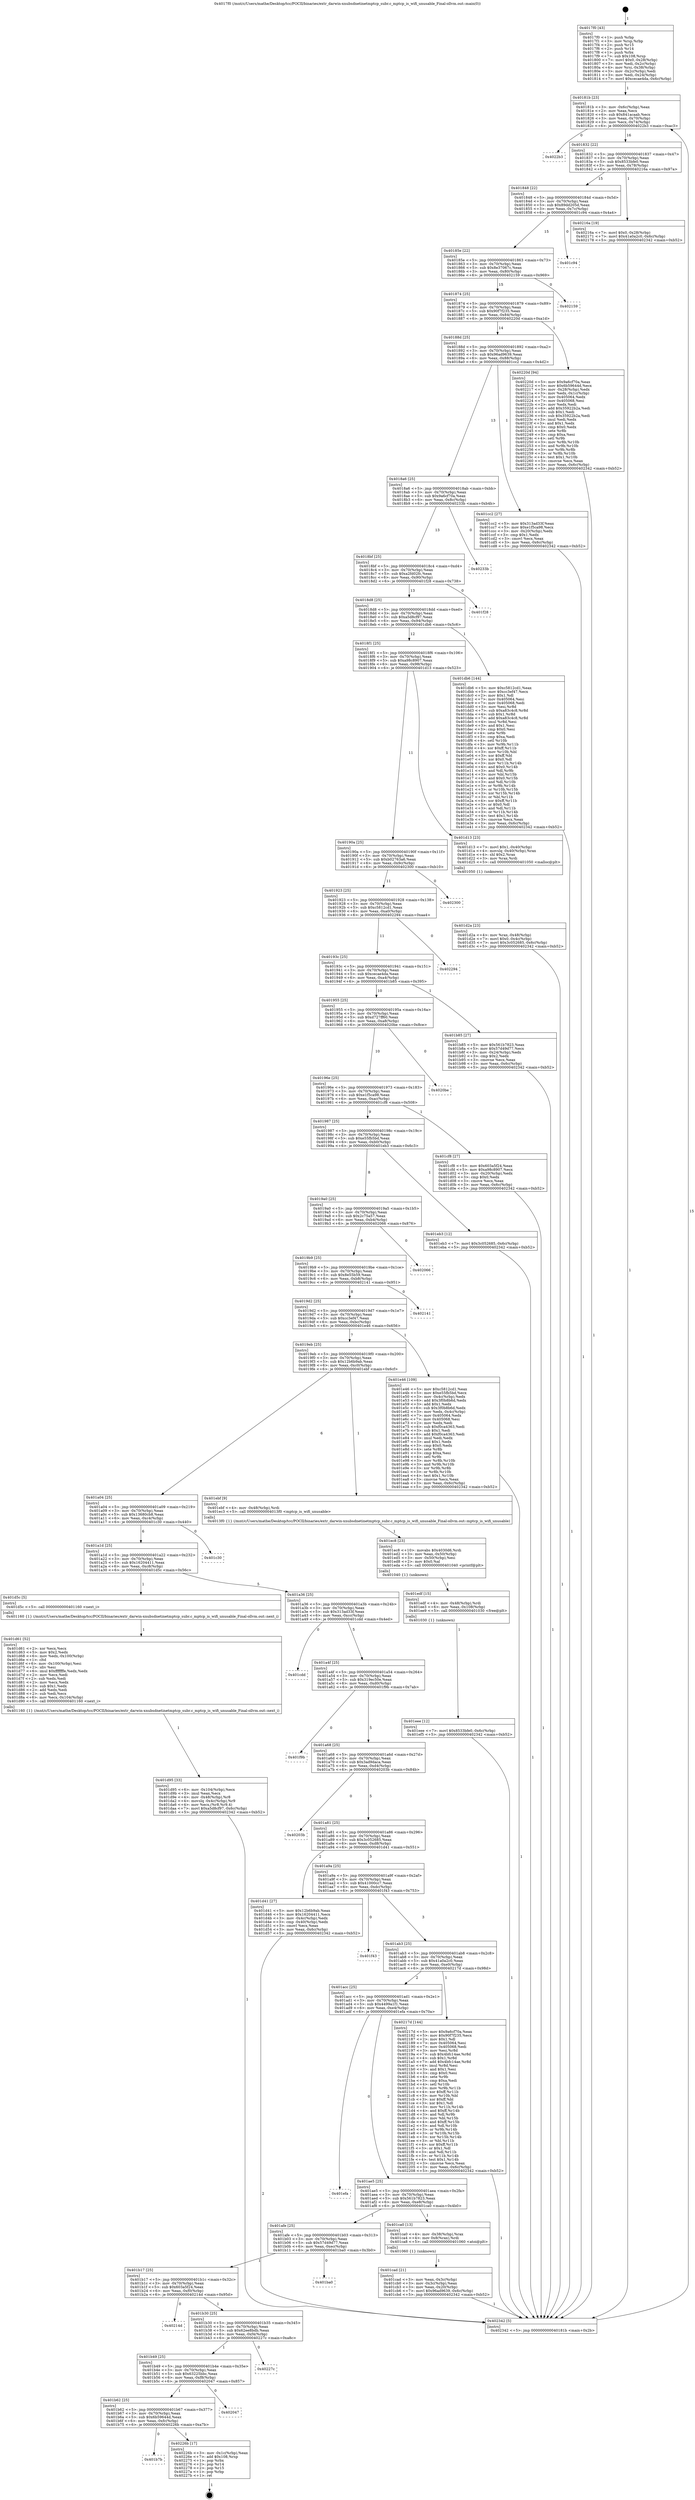 digraph "0x4017f0" {
  label = "0x4017f0 (/mnt/c/Users/mathe/Desktop/tcc/POCII/binaries/extr_darwin-xnubsdnetinetmptcp_subr.c_mptcp_is_wifi_unusable_Final-ollvm.out::main(0))"
  labelloc = "t"
  node[shape=record]

  Entry [label="",width=0.3,height=0.3,shape=circle,fillcolor=black,style=filled]
  "0x40181b" [label="{
     0x40181b [23]\l
     | [instrs]\l
     &nbsp;&nbsp;0x40181b \<+3\>: mov -0x6c(%rbp),%eax\l
     &nbsp;&nbsp;0x40181e \<+2\>: mov %eax,%ecx\l
     &nbsp;&nbsp;0x401820 \<+6\>: sub $0x841acaab,%ecx\l
     &nbsp;&nbsp;0x401826 \<+3\>: mov %eax,-0x70(%rbp)\l
     &nbsp;&nbsp;0x401829 \<+3\>: mov %ecx,-0x74(%rbp)\l
     &nbsp;&nbsp;0x40182c \<+6\>: je 00000000004022b3 \<main+0xac3\>\l
  }"]
  "0x4022b3" [label="{
     0x4022b3\l
  }", style=dashed]
  "0x401832" [label="{
     0x401832 [22]\l
     | [instrs]\l
     &nbsp;&nbsp;0x401832 \<+5\>: jmp 0000000000401837 \<main+0x47\>\l
     &nbsp;&nbsp;0x401837 \<+3\>: mov -0x70(%rbp),%eax\l
     &nbsp;&nbsp;0x40183a \<+5\>: sub $0x8533bfe0,%eax\l
     &nbsp;&nbsp;0x40183f \<+3\>: mov %eax,-0x78(%rbp)\l
     &nbsp;&nbsp;0x401842 \<+6\>: je 000000000040216a \<main+0x97a\>\l
  }"]
  Exit [label="",width=0.3,height=0.3,shape=circle,fillcolor=black,style=filled,peripheries=2]
  "0x40216a" [label="{
     0x40216a [19]\l
     | [instrs]\l
     &nbsp;&nbsp;0x40216a \<+7\>: movl $0x0,-0x28(%rbp)\l
     &nbsp;&nbsp;0x402171 \<+7\>: movl $0x41a0a2c0,-0x6c(%rbp)\l
     &nbsp;&nbsp;0x402178 \<+5\>: jmp 0000000000402342 \<main+0xb52\>\l
  }"]
  "0x401848" [label="{
     0x401848 [22]\l
     | [instrs]\l
     &nbsp;&nbsp;0x401848 \<+5\>: jmp 000000000040184d \<main+0x5d\>\l
     &nbsp;&nbsp;0x40184d \<+3\>: mov -0x70(%rbp),%eax\l
     &nbsp;&nbsp;0x401850 \<+5\>: sub $0x89dd205d,%eax\l
     &nbsp;&nbsp;0x401855 \<+3\>: mov %eax,-0x7c(%rbp)\l
     &nbsp;&nbsp;0x401858 \<+6\>: je 0000000000401c94 \<main+0x4a4\>\l
  }"]
  "0x401b7b" [label="{
     0x401b7b\l
  }", style=dashed]
  "0x401c94" [label="{
     0x401c94\l
  }", style=dashed]
  "0x40185e" [label="{
     0x40185e [22]\l
     | [instrs]\l
     &nbsp;&nbsp;0x40185e \<+5\>: jmp 0000000000401863 \<main+0x73\>\l
     &nbsp;&nbsp;0x401863 \<+3\>: mov -0x70(%rbp),%eax\l
     &nbsp;&nbsp;0x401866 \<+5\>: sub $0x8e37067c,%eax\l
     &nbsp;&nbsp;0x40186b \<+3\>: mov %eax,-0x80(%rbp)\l
     &nbsp;&nbsp;0x40186e \<+6\>: je 0000000000402159 \<main+0x969\>\l
  }"]
  "0x40226b" [label="{
     0x40226b [17]\l
     | [instrs]\l
     &nbsp;&nbsp;0x40226b \<+3\>: mov -0x1c(%rbp),%eax\l
     &nbsp;&nbsp;0x40226e \<+7\>: add $0x108,%rsp\l
     &nbsp;&nbsp;0x402275 \<+1\>: pop %rbx\l
     &nbsp;&nbsp;0x402276 \<+2\>: pop %r14\l
     &nbsp;&nbsp;0x402278 \<+2\>: pop %r15\l
     &nbsp;&nbsp;0x40227a \<+1\>: pop %rbp\l
     &nbsp;&nbsp;0x40227b \<+1\>: ret\l
  }"]
  "0x402159" [label="{
     0x402159\l
  }", style=dashed]
  "0x401874" [label="{
     0x401874 [25]\l
     | [instrs]\l
     &nbsp;&nbsp;0x401874 \<+5\>: jmp 0000000000401879 \<main+0x89\>\l
     &nbsp;&nbsp;0x401879 \<+3\>: mov -0x70(%rbp),%eax\l
     &nbsp;&nbsp;0x40187c \<+5\>: sub $0x90f7f235,%eax\l
     &nbsp;&nbsp;0x401881 \<+6\>: mov %eax,-0x84(%rbp)\l
     &nbsp;&nbsp;0x401887 \<+6\>: je 000000000040220d \<main+0xa1d\>\l
  }"]
  "0x401b62" [label="{
     0x401b62 [25]\l
     | [instrs]\l
     &nbsp;&nbsp;0x401b62 \<+5\>: jmp 0000000000401b67 \<main+0x377\>\l
     &nbsp;&nbsp;0x401b67 \<+3\>: mov -0x70(%rbp),%eax\l
     &nbsp;&nbsp;0x401b6a \<+5\>: sub $0x6b59644d,%eax\l
     &nbsp;&nbsp;0x401b6f \<+6\>: mov %eax,-0xfc(%rbp)\l
     &nbsp;&nbsp;0x401b75 \<+6\>: je 000000000040226b \<main+0xa7b\>\l
  }"]
  "0x40220d" [label="{
     0x40220d [94]\l
     | [instrs]\l
     &nbsp;&nbsp;0x40220d \<+5\>: mov $0x9a6cf70a,%eax\l
     &nbsp;&nbsp;0x402212 \<+5\>: mov $0x6b59644d,%ecx\l
     &nbsp;&nbsp;0x402217 \<+3\>: mov -0x28(%rbp),%edx\l
     &nbsp;&nbsp;0x40221a \<+3\>: mov %edx,-0x1c(%rbp)\l
     &nbsp;&nbsp;0x40221d \<+7\>: mov 0x405064,%edx\l
     &nbsp;&nbsp;0x402224 \<+7\>: mov 0x405068,%esi\l
     &nbsp;&nbsp;0x40222b \<+2\>: mov %edx,%edi\l
     &nbsp;&nbsp;0x40222d \<+6\>: add $0x35922b2a,%edi\l
     &nbsp;&nbsp;0x402233 \<+3\>: sub $0x1,%edi\l
     &nbsp;&nbsp;0x402236 \<+6\>: sub $0x35922b2a,%edi\l
     &nbsp;&nbsp;0x40223c \<+3\>: imul %edi,%edx\l
     &nbsp;&nbsp;0x40223f \<+3\>: and $0x1,%edx\l
     &nbsp;&nbsp;0x402242 \<+3\>: cmp $0x0,%edx\l
     &nbsp;&nbsp;0x402245 \<+4\>: sete %r8b\l
     &nbsp;&nbsp;0x402249 \<+3\>: cmp $0xa,%esi\l
     &nbsp;&nbsp;0x40224c \<+4\>: setl %r9b\l
     &nbsp;&nbsp;0x402250 \<+3\>: mov %r8b,%r10b\l
     &nbsp;&nbsp;0x402253 \<+3\>: and %r9b,%r10b\l
     &nbsp;&nbsp;0x402256 \<+3\>: xor %r9b,%r8b\l
     &nbsp;&nbsp;0x402259 \<+3\>: or %r8b,%r10b\l
     &nbsp;&nbsp;0x40225c \<+4\>: test $0x1,%r10b\l
     &nbsp;&nbsp;0x402260 \<+3\>: cmovne %ecx,%eax\l
     &nbsp;&nbsp;0x402263 \<+3\>: mov %eax,-0x6c(%rbp)\l
     &nbsp;&nbsp;0x402266 \<+5\>: jmp 0000000000402342 \<main+0xb52\>\l
  }"]
  "0x40188d" [label="{
     0x40188d [25]\l
     | [instrs]\l
     &nbsp;&nbsp;0x40188d \<+5\>: jmp 0000000000401892 \<main+0xa2\>\l
     &nbsp;&nbsp;0x401892 \<+3\>: mov -0x70(%rbp),%eax\l
     &nbsp;&nbsp;0x401895 \<+5\>: sub $0x96ad9639,%eax\l
     &nbsp;&nbsp;0x40189a \<+6\>: mov %eax,-0x88(%rbp)\l
     &nbsp;&nbsp;0x4018a0 \<+6\>: je 0000000000401cc2 \<main+0x4d2\>\l
  }"]
  "0x402047" [label="{
     0x402047\l
  }", style=dashed]
  "0x401cc2" [label="{
     0x401cc2 [27]\l
     | [instrs]\l
     &nbsp;&nbsp;0x401cc2 \<+5\>: mov $0x313ad33f,%eax\l
     &nbsp;&nbsp;0x401cc7 \<+5\>: mov $0xe1f5ca98,%ecx\l
     &nbsp;&nbsp;0x401ccc \<+3\>: mov -0x20(%rbp),%edx\l
     &nbsp;&nbsp;0x401ccf \<+3\>: cmp $0x1,%edx\l
     &nbsp;&nbsp;0x401cd2 \<+3\>: cmovl %ecx,%eax\l
     &nbsp;&nbsp;0x401cd5 \<+3\>: mov %eax,-0x6c(%rbp)\l
     &nbsp;&nbsp;0x401cd8 \<+5\>: jmp 0000000000402342 \<main+0xb52\>\l
  }"]
  "0x4018a6" [label="{
     0x4018a6 [25]\l
     | [instrs]\l
     &nbsp;&nbsp;0x4018a6 \<+5\>: jmp 00000000004018ab \<main+0xbb\>\l
     &nbsp;&nbsp;0x4018ab \<+3\>: mov -0x70(%rbp),%eax\l
     &nbsp;&nbsp;0x4018ae \<+5\>: sub $0x9a6cf70a,%eax\l
     &nbsp;&nbsp;0x4018b3 \<+6\>: mov %eax,-0x8c(%rbp)\l
     &nbsp;&nbsp;0x4018b9 \<+6\>: je 000000000040233b \<main+0xb4b\>\l
  }"]
  "0x401b49" [label="{
     0x401b49 [25]\l
     | [instrs]\l
     &nbsp;&nbsp;0x401b49 \<+5\>: jmp 0000000000401b4e \<main+0x35e\>\l
     &nbsp;&nbsp;0x401b4e \<+3\>: mov -0x70(%rbp),%eax\l
     &nbsp;&nbsp;0x401b51 \<+5\>: sub $0x63225bbc,%eax\l
     &nbsp;&nbsp;0x401b56 \<+6\>: mov %eax,-0xf8(%rbp)\l
     &nbsp;&nbsp;0x401b5c \<+6\>: je 0000000000402047 \<main+0x857\>\l
  }"]
  "0x40233b" [label="{
     0x40233b\l
  }", style=dashed]
  "0x4018bf" [label="{
     0x4018bf [25]\l
     | [instrs]\l
     &nbsp;&nbsp;0x4018bf \<+5\>: jmp 00000000004018c4 \<main+0xd4\>\l
     &nbsp;&nbsp;0x4018c4 \<+3\>: mov -0x70(%rbp),%eax\l
     &nbsp;&nbsp;0x4018c7 \<+5\>: sub $0xa2fd02fc,%eax\l
     &nbsp;&nbsp;0x4018cc \<+6\>: mov %eax,-0x90(%rbp)\l
     &nbsp;&nbsp;0x4018d2 \<+6\>: je 0000000000401f28 \<main+0x738\>\l
  }"]
  "0x40227c" [label="{
     0x40227c\l
  }", style=dashed]
  "0x401f28" [label="{
     0x401f28\l
  }", style=dashed]
  "0x4018d8" [label="{
     0x4018d8 [25]\l
     | [instrs]\l
     &nbsp;&nbsp;0x4018d8 \<+5\>: jmp 00000000004018dd \<main+0xed\>\l
     &nbsp;&nbsp;0x4018dd \<+3\>: mov -0x70(%rbp),%eax\l
     &nbsp;&nbsp;0x4018e0 \<+5\>: sub $0xa5d8cf97,%eax\l
     &nbsp;&nbsp;0x4018e5 \<+6\>: mov %eax,-0x94(%rbp)\l
     &nbsp;&nbsp;0x4018eb \<+6\>: je 0000000000401db6 \<main+0x5c6\>\l
  }"]
  "0x401b30" [label="{
     0x401b30 [25]\l
     | [instrs]\l
     &nbsp;&nbsp;0x401b30 \<+5\>: jmp 0000000000401b35 \<main+0x345\>\l
     &nbsp;&nbsp;0x401b35 \<+3\>: mov -0x70(%rbp),%eax\l
     &nbsp;&nbsp;0x401b38 \<+5\>: sub $0x62ee8bdb,%eax\l
     &nbsp;&nbsp;0x401b3d \<+6\>: mov %eax,-0xf4(%rbp)\l
     &nbsp;&nbsp;0x401b43 \<+6\>: je 000000000040227c \<main+0xa8c\>\l
  }"]
  "0x401db6" [label="{
     0x401db6 [144]\l
     | [instrs]\l
     &nbsp;&nbsp;0x401db6 \<+5\>: mov $0xc5812cd1,%eax\l
     &nbsp;&nbsp;0x401dbb \<+5\>: mov $0xcc3ef47,%ecx\l
     &nbsp;&nbsp;0x401dc0 \<+2\>: mov $0x1,%dl\l
     &nbsp;&nbsp;0x401dc2 \<+7\>: mov 0x405064,%esi\l
     &nbsp;&nbsp;0x401dc9 \<+7\>: mov 0x405068,%edi\l
     &nbsp;&nbsp;0x401dd0 \<+3\>: mov %esi,%r8d\l
     &nbsp;&nbsp;0x401dd3 \<+7\>: sub $0xa83c4c8,%r8d\l
     &nbsp;&nbsp;0x401dda \<+4\>: sub $0x1,%r8d\l
     &nbsp;&nbsp;0x401dde \<+7\>: add $0xa83c4c8,%r8d\l
     &nbsp;&nbsp;0x401de5 \<+4\>: imul %r8d,%esi\l
     &nbsp;&nbsp;0x401de9 \<+3\>: and $0x1,%esi\l
     &nbsp;&nbsp;0x401dec \<+3\>: cmp $0x0,%esi\l
     &nbsp;&nbsp;0x401def \<+4\>: sete %r9b\l
     &nbsp;&nbsp;0x401df3 \<+3\>: cmp $0xa,%edi\l
     &nbsp;&nbsp;0x401df6 \<+4\>: setl %r10b\l
     &nbsp;&nbsp;0x401dfa \<+3\>: mov %r9b,%r11b\l
     &nbsp;&nbsp;0x401dfd \<+4\>: xor $0xff,%r11b\l
     &nbsp;&nbsp;0x401e01 \<+3\>: mov %r10b,%bl\l
     &nbsp;&nbsp;0x401e04 \<+3\>: xor $0xff,%bl\l
     &nbsp;&nbsp;0x401e07 \<+3\>: xor $0x0,%dl\l
     &nbsp;&nbsp;0x401e0a \<+3\>: mov %r11b,%r14b\l
     &nbsp;&nbsp;0x401e0d \<+4\>: and $0x0,%r14b\l
     &nbsp;&nbsp;0x401e11 \<+3\>: and %dl,%r9b\l
     &nbsp;&nbsp;0x401e14 \<+3\>: mov %bl,%r15b\l
     &nbsp;&nbsp;0x401e17 \<+4\>: and $0x0,%r15b\l
     &nbsp;&nbsp;0x401e1b \<+3\>: and %dl,%r10b\l
     &nbsp;&nbsp;0x401e1e \<+3\>: or %r9b,%r14b\l
     &nbsp;&nbsp;0x401e21 \<+3\>: or %r10b,%r15b\l
     &nbsp;&nbsp;0x401e24 \<+3\>: xor %r15b,%r14b\l
     &nbsp;&nbsp;0x401e27 \<+3\>: or %bl,%r11b\l
     &nbsp;&nbsp;0x401e2a \<+4\>: xor $0xff,%r11b\l
     &nbsp;&nbsp;0x401e2e \<+3\>: or $0x0,%dl\l
     &nbsp;&nbsp;0x401e31 \<+3\>: and %dl,%r11b\l
     &nbsp;&nbsp;0x401e34 \<+3\>: or %r11b,%r14b\l
     &nbsp;&nbsp;0x401e37 \<+4\>: test $0x1,%r14b\l
     &nbsp;&nbsp;0x401e3b \<+3\>: cmovne %ecx,%eax\l
     &nbsp;&nbsp;0x401e3e \<+3\>: mov %eax,-0x6c(%rbp)\l
     &nbsp;&nbsp;0x401e41 \<+5\>: jmp 0000000000402342 \<main+0xb52\>\l
  }"]
  "0x4018f1" [label="{
     0x4018f1 [25]\l
     | [instrs]\l
     &nbsp;&nbsp;0x4018f1 \<+5\>: jmp 00000000004018f6 \<main+0x106\>\l
     &nbsp;&nbsp;0x4018f6 \<+3\>: mov -0x70(%rbp),%eax\l
     &nbsp;&nbsp;0x4018f9 \<+5\>: sub $0xa98c8907,%eax\l
     &nbsp;&nbsp;0x4018fe \<+6\>: mov %eax,-0x98(%rbp)\l
     &nbsp;&nbsp;0x401904 \<+6\>: je 0000000000401d13 \<main+0x523\>\l
  }"]
  "0x40214d" [label="{
     0x40214d\l
  }", style=dashed]
  "0x401d13" [label="{
     0x401d13 [23]\l
     | [instrs]\l
     &nbsp;&nbsp;0x401d13 \<+7\>: movl $0x1,-0x40(%rbp)\l
     &nbsp;&nbsp;0x401d1a \<+4\>: movslq -0x40(%rbp),%rax\l
     &nbsp;&nbsp;0x401d1e \<+4\>: shl $0x2,%rax\l
     &nbsp;&nbsp;0x401d22 \<+3\>: mov %rax,%rdi\l
     &nbsp;&nbsp;0x401d25 \<+5\>: call 0000000000401050 \<malloc@plt\>\l
     | [calls]\l
     &nbsp;&nbsp;0x401050 \{1\} (unknown)\l
  }"]
  "0x40190a" [label="{
     0x40190a [25]\l
     | [instrs]\l
     &nbsp;&nbsp;0x40190a \<+5\>: jmp 000000000040190f \<main+0x11f\>\l
     &nbsp;&nbsp;0x40190f \<+3\>: mov -0x70(%rbp),%eax\l
     &nbsp;&nbsp;0x401912 \<+5\>: sub $0xb02763a6,%eax\l
     &nbsp;&nbsp;0x401917 \<+6\>: mov %eax,-0x9c(%rbp)\l
     &nbsp;&nbsp;0x40191d \<+6\>: je 0000000000402300 \<main+0xb10\>\l
  }"]
  "0x401b17" [label="{
     0x401b17 [25]\l
     | [instrs]\l
     &nbsp;&nbsp;0x401b17 \<+5\>: jmp 0000000000401b1c \<main+0x32c\>\l
     &nbsp;&nbsp;0x401b1c \<+3\>: mov -0x70(%rbp),%eax\l
     &nbsp;&nbsp;0x401b1f \<+5\>: sub $0x603a5f24,%eax\l
     &nbsp;&nbsp;0x401b24 \<+6\>: mov %eax,-0xf0(%rbp)\l
     &nbsp;&nbsp;0x401b2a \<+6\>: je 000000000040214d \<main+0x95d\>\l
  }"]
  "0x402300" [label="{
     0x402300\l
  }", style=dashed]
  "0x401923" [label="{
     0x401923 [25]\l
     | [instrs]\l
     &nbsp;&nbsp;0x401923 \<+5\>: jmp 0000000000401928 \<main+0x138\>\l
     &nbsp;&nbsp;0x401928 \<+3\>: mov -0x70(%rbp),%eax\l
     &nbsp;&nbsp;0x40192b \<+5\>: sub $0xc5812cd1,%eax\l
     &nbsp;&nbsp;0x401930 \<+6\>: mov %eax,-0xa0(%rbp)\l
     &nbsp;&nbsp;0x401936 \<+6\>: je 0000000000402294 \<main+0xaa4\>\l
  }"]
  "0x401ba0" [label="{
     0x401ba0\l
  }", style=dashed]
  "0x402294" [label="{
     0x402294\l
  }", style=dashed]
  "0x40193c" [label="{
     0x40193c [25]\l
     | [instrs]\l
     &nbsp;&nbsp;0x40193c \<+5\>: jmp 0000000000401941 \<main+0x151\>\l
     &nbsp;&nbsp;0x401941 \<+3\>: mov -0x70(%rbp),%eax\l
     &nbsp;&nbsp;0x401944 \<+5\>: sub $0xcecae4da,%eax\l
     &nbsp;&nbsp;0x401949 \<+6\>: mov %eax,-0xa4(%rbp)\l
     &nbsp;&nbsp;0x40194f \<+6\>: je 0000000000401b85 \<main+0x395\>\l
  }"]
  "0x401eee" [label="{
     0x401eee [12]\l
     | [instrs]\l
     &nbsp;&nbsp;0x401eee \<+7\>: movl $0x8533bfe0,-0x6c(%rbp)\l
     &nbsp;&nbsp;0x401ef5 \<+5\>: jmp 0000000000402342 \<main+0xb52\>\l
  }"]
  "0x401b85" [label="{
     0x401b85 [27]\l
     | [instrs]\l
     &nbsp;&nbsp;0x401b85 \<+5\>: mov $0x561b7823,%eax\l
     &nbsp;&nbsp;0x401b8a \<+5\>: mov $0x57d49d77,%ecx\l
     &nbsp;&nbsp;0x401b8f \<+3\>: mov -0x24(%rbp),%edx\l
     &nbsp;&nbsp;0x401b92 \<+3\>: cmp $0x2,%edx\l
     &nbsp;&nbsp;0x401b95 \<+3\>: cmovne %ecx,%eax\l
     &nbsp;&nbsp;0x401b98 \<+3\>: mov %eax,-0x6c(%rbp)\l
     &nbsp;&nbsp;0x401b9b \<+5\>: jmp 0000000000402342 \<main+0xb52\>\l
  }"]
  "0x401955" [label="{
     0x401955 [25]\l
     | [instrs]\l
     &nbsp;&nbsp;0x401955 \<+5\>: jmp 000000000040195a \<main+0x16a\>\l
     &nbsp;&nbsp;0x40195a \<+3\>: mov -0x70(%rbp),%eax\l
     &nbsp;&nbsp;0x40195d \<+5\>: sub $0xd727ff60,%eax\l
     &nbsp;&nbsp;0x401962 \<+6\>: mov %eax,-0xa8(%rbp)\l
     &nbsp;&nbsp;0x401968 \<+6\>: je 00000000004020be \<main+0x8ce\>\l
  }"]
  "0x402342" [label="{
     0x402342 [5]\l
     | [instrs]\l
     &nbsp;&nbsp;0x402342 \<+5\>: jmp 000000000040181b \<main+0x2b\>\l
  }"]
  "0x4017f0" [label="{
     0x4017f0 [43]\l
     | [instrs]\l
     &nbsp;&nbsp;0x4017f0 \<+1\>: push %rbp\l
     &nbsp;&nbsp;0x4017f1 \<+3\>: mov %rsp,%rbp\l
     &nbsp;&nbsp;0x4017f4 \<+2\>: push %r15\l
     &nbsp;&nbsp;0x4017f6 \<+2\>: push %r14\l
     &nbsp;&nbsp;0x4017f8 \<+1\>: push %rbx\l
     &nbsp;&nbsp;0x4017f9 \<+7\>: sub $0x108,%rsp\l
     &nbsp;&nbsp;0x401800 \<+7\>: movl $0x0,-0x28(%rbp)\l
     &nbsp;&nbsp;0x401807 \<+3\>: mov %edi,-0x2c(%rbp)\l
     &nbsp;&nbsp;0x40180a \<+4\>: mov %rsi,-0x38(%rbp)\l
     &nbsp;&nbsp;0x40180e \<+3\>: mov -0x2c(%rbp),%edi\l
     &nbsp;&nbsp;0x401811 \<+3\>: mov %edi,-0x24(%rbp)\l
     &nbsp;&nbsp;0x401814 \<+7\>: movl $0xcecae4da,-0x6c(%rbp)\l
  }"]
  "0x401edf" [label="{
     0x401edf [15]\l
     | [instrs]\l
     &nbsp;&nbsp;0x401edf \<+4\>: mov -0x48(%rbp),%rdi\l
     &nbsp;&nbsp;0x401ee3 \<+6\>: mov %eax,-0x108(%rbp)\l
     &nbsp;&nbsp;0x401ee9 \<+5\>: call 0000000000401030 \<free@plt\>\l
     | [calls]\l
     &nbsp;&nbsp;0x401030 \{1\} (unknown)\l
  }"]
  "0x4020be" [label="{
     0x4020be\l
  }", style=dashed]
  "0x40196e" [label="{
     0x40196e [25]\l
     | [instrs]\l
     &nbsp;&nbsp;0x40196e \<+5\>: jmp 0000000000401973 \<main+0x183\>\l
     &nbsp;&nbsp;0x401973 \<+3\>: mov -0x70(%rbp),%eax\l
     &nbsp;&nbsp;0x401976 \<+5\>: sub $0xe1f5ca98,%eax\l
     &nbsp;&nbsp;0x40197b \<+6\>: mov %eax,-0xac(%rbp)\l
     &nbsp;&nbsp;0x401981 \<+6\>: je 0000000000401cf8 \<main+0x508\>\l
  }"]
  "0x401ec8" [label="{
     0x401ec8 [23]\l
     | [instrs]\l
     &nbsp;&nbsp;0x401ec8 \<+10\>: movabs $0x4030d6,%rdi\l
     &nbsp;&nbsp;0x401ed2 \<+3\>: mov %eax,-0x50(%rbp)\l
     &nbsp;&nbsp;0x401ed5 \<+3\>: mov -0x50(%rbp),%esi\l
     &nbsp;&nbsp;0x401ed8 \<+2\>: mov $0x0,%al\l
     &nbsp;&nbsp;0x401eda \<+5\>: call 0000000000401040 \<printf@plt\>\l
     | [calls]\l
     &nbsp;&nbsp;0x401040 \{1\} (unknown)\l
  }"]
  "0x401cf8" [label="{
     0x401cf8 [27]\l
     | [instrs]\l
     &nbsp;&nbsp;0x401cf8 \<+5\>: mov $0x603a5f24,%eax\l
     &nbsp;&nbsp;0x401cfd \<+5\>: mov $0xa98c8907,%ecx\l
     &nbsp;&nbsp;0x401d02 \<+3\>: mov -0x20(%rbp),%edx\l
     &nbsp;&nbsp;0x401d05 \<+3\>: cmp $0x0,%edx\l
     &nbsp;&nbsp;0x401d08 \<+3\>: cmove %ecx,%eax\l
     &nbsp;&nbsp;0x401d0b \<+3\>: mov %eax,-0x6c(%rbp)\l
     &nbsp;&nbsp;0x401d0e \<+5\>: jmp 0000000000402342 \<main+0xb52\>\l
  }"]
  "0x401987" [label="{
     0x401987 [25]\l
     | [instrs]\l
     &nbsp;&nbsp;0x401987 \<+5\>: jmp 000000000040198c \<main+0x19c\>\l
     &nbsp;&nbsp;0x40198c \<+3\>: mov -0x70(%rbp),%eax\l
     &nbsp;&nbsp;0x40198f \<+5\>: sub $0xe55fb5bd,%eax\l
     &nbsp;&nbsp;0x401994 \<+6\>: mov %eax,-0xb0(%rbp)\l
     &nbsp;&nbsp;0x40199a \<+6\>: je 0000000000401eb3 \<main+0x6c3\>\l
  }"]
  "0x401d95" [label="{
     0x401d95 [33]\l
     | [instrs]\l
     &nbsp;&nbsp;0x401d95 \<+6\>: mov -0x104(%rbp),%ecx\l
     &nbsp;&nbsp;0x401d9b \<+3\>: imul %eax,%ecx\l
     &nbsp;&nbsp;0x401d9e \<+4\>: mov -0x48(%rbp),%r8\l
     &nbsp;&nbsp;0x401da2 \<+4\>: movslq -0x4c(%rbp),%r9\l
     &nbsp;&nbsp;0x401da6 \<+4\>: mov %ecx,(%r8,%r9,4)\l
     &nbsp;&nbsp;0x401daa \<+7\>: movl $0xa5d8cf97,-0x6c(%rbp)\l
     &nbsp;&nbsp;0x401db1 \<+5\>: jmp 0000000000402342 \<main+0xb52\>\l
  }"]
  "0x401eb3" [label="{
     0x401eb3 [12]\l
     | [instrs]\l
     &nbsp;&nbsp;0x401eb3 \<+7\>: movl $0x3c052685,-0x6c(%rbp)\l
     &nbsp;&nbsp;0x401eba \<+5\>: jmp 0000000000402342 \<main+0xb52\>\l
  }"]
  "0x4019a0" [label="{
     0x4019a0 [25]\l
     | [instrs]\l
     &nbsp;&nbsp;0x4019a0 \<+5\>: jmp 00000000004019a5 \<main+0x1b5\>\l
     &nbsp;&nbsp;0x4019a5 \<+3\>: mov -0x70(%rbp),%eax\l
     &nbsp;&nbsp;0x4019a8 \<+5\>: sub $0x2c75a57,%eax\l
     &nbsp;&nbsp;0x4019ad \<+6\>: mov %eax,-0xb4(%rbp)\l
     &nbsp;&nbsp;0x4019b3 \<+6\>: je 0000000000402066 \<main+0x876\>\l
  }"]
  "0x401d61" [label="{
     0x401d61 [52]\l
     | [instrs]\l
     &nbsp;&nbsp;0x401d61 \<+2\>: xor %ecx,%ecx\l
     &nbsp;&nbsp;0x401d63 \<+5\>: mov $0x2,%edx\l
     &nbsp;&nbsp;0x401d68 \<+6\>: mov %edx,-0x100(%rbp)\l
     &nbsp;&nbsp;0x401d6e \<+1\>: cltd\l
     &nbsp;&nbsp;0x401d6f \<+6\>: mov -0x100(%rbp),%esi\l
     &nbsp;&nbsp;0x401d75 \<+2\>: idiv %esi\l
     &nbsp;&nbsp;0x401d77 \<+6\>: imul $0xfffffffe,%edx,%edx\l
     &nbsp;&nbsp;0x401d7d \<+2\>: mov %ecx,%edi\l
     &nbsp;&nbsp;0x401d7f \<+2\>: sub %edx,%edi\l
     &nbsp;&nbsp;0x401d81 \<+2\>: mov %ecx,%edx\l
     &nbsp;&nbsp;0x401d83 \<+3\>: sub $0x1,%edx\l
     &nbsp;&nbsp;0x401d86 \<+2\>: add %edx,%edi\l
     &nbsp;&nbsp;0x401d88 \<+2\>: sub %edi,%ecx\l
     &nbsp;&nbsp;0x401d8a \<+6\>: mov %ecx,-0x104(%rbp)\l
     &nbsp;&nbsp;0x401d90 \<+5\>: call 0000000000401160 \<next_i\>\l
     | [calls]\l
     &nbsp;&nbsp;0x401160 \{1\} (/mnt/c/Users/mathe/Desktop/tcc/POCII/binaries/extr_darwin-xnubsdnetinetmptcp_subr.c_mptcp_is_wifi_unusable_Final-ollvm.out::next_i)\l
  }"]
  "0x402066" [label="{
     0x402066\l
  }", style=dashed]
  "0x4019b9" [label="{
     0x4019b9 [25]\l
     | [instrs]\l
     &nbsp;&nbsp;0x4019b9 \<+5\>: jmp 00000000004019be \<main+0x1ce\>\l
     &nbsp;&nbsp;0x4019be \<+3\>: mov -0x70(%rbp),%eax\l
     &nbsp;&nbsp;0x4019c1 \<+5\>: sub $0x8e55b59,%eax\l
     &nbsp;&nbsp;0x4019c6 \<+6\>: mov %eax,-0xb8(%rbp)\l
     &nbsp;&nbsp;0x4019cc \<+6\>: je 0000000000402141 \<main+0x951\>\l
  }"]
  "0x401d2a" [label="{
     0x401d2a [23]\l
     | [instrs]\l
     &nbsp;&nbsp;0x401d2a \<+4\>: mov %rax,-0x48(%rbp)\l
     &nbsp;&nbsp;0x401d2e \<+7\>: movl $0x0,-0x4c(%rbp)\l
     &nbsp;&nbsp;0x401d35 \<+7\>: movl $0x3c052685,-0x6c(%rbp)\l
     &nbsp;&nbsp;0x401d3c \<+5\>: jmp 0000000000402342 \<main+0xb52\>\l
  }"]
  "0x402141" [label="{
     0x402141\l
  }", style=dashed]
  "0x4019d2" [label="{
     0x4019d2 [25]\l
     | [instrs]\l
     &nbsp;&nbsp;0x4019d2 \<+5\>: jmp 00000000004019d7 \<main+0x1e7\>\l
     &nbsp;&nbsp;0x4019d7 \<+3\>: mov -0x70(%rbp),%eax\l
     &nbsp;&nbsp;0x4019da \<+5\>: sub $0xcc3ef47,%eax\l
     &nbsp;&nbsp;0x4019df \<+6\>: mov %eax,-0xbc(%rbp)\l
     &nbsp;&nbsp;0x4019e5 \<+6\>: je 0000000000401e46 \<main+0x656\>\l
  }"]
  "0x401cad" [label="{
     0x401cad [21]\l
     | [instrs]\l
     &nbsp;&nbsp;0x401cad \<+3\>: mov %eax,-0x3c(%rbp)\l
     &nbsp;&nbsp;0x401cb0 \<+3\>: mov -0x3c(%rbp),%eax\l
     &nbsp;&nbsp;0x401cb3 \<+3\>: mov %eax,-0x20(%rbp)\l
     &nbsp;&nbsp;0x401cb6 \<+7\>: movl $0x96ad9639,-0x6c(%rbp)\l
     &nbsp;&nbsp;0x401cbd \<+5\>: jmp 0000000000402342 \<main+0xb52\>\l
  }"]
  "0x401e46" [label="{
     0x401e46 [109]\l
     | [instrs]\l
     &nbsp;&nbsp;0x401e46 \<+5\>: mov $0xc5812cd1,%eax\l
     &nbsp;&nbsp;0x401e4b \<+5\>: mov $0xe55fb5bd,%ecx\l
     &nbsp;&nbsp;0x401e50 \<+3\>: mov -0x4c(%rbp),%edx\l
     &nbsp;&nbsp;0x401e53 \<+6\>: add $0x3f0b8b6d,%edx\l
     &nbsp;&nbsp;0x401e59 \<+3\>: add $0x1,%edx\l
     &nbsp;&nbsp;0x401e5c \<+6\>: sub $0x3f0b8b6d,%edx\l
     &nbsp;&nbsp;0x401e62 \<+3\>: mov %edx,-0x4c(%rbp)\l
     &nbsp;&nbsp;0x401e65 \<+7\>: mov 0x405064,%edx\l
     &nbsp;&nbsp;0x401e6c \<+7\>: mov 0x405068,%esi\l
     &nbsp;&nbsp;0x401e73 \<+2\>: mov %edx,%edi\l
     &nbsp;&nbsp;0x401e75 \<+6\>: sub $0xf0ca4363,%edi\l
     &nbsp;&nbsp;0x401e7b \<+3\>: sub $0x1,%edi\l
     &nbsp;&nbsp;0x401e7e \<+6\>: add $0xf0ca4363,%edi\l
     &nbsp;&nbsp;0x401e84 \<+3\>: imul %edi,%edx\l
     &nbsp;&nbsp;0x401e87 \<+3\>: and $0x1,%edx\l
     &nbsp;&nbsp;0x401e8a \<+3\>: cmp $0x0,%edx\l
     &nbsp;&nbsp;0x401e8d \<+4\>: sete %r8b\l
     &nbsp;&nbsp;0x401e91 \<+3\>: cmp $0xa,%esi\l
     &nbsp;&nbsp;0x401e94 \<+4\>: setl %r9b\l
     &nbsp;&nbsp;0x401e98 \<+3\>: mov %r8b,%r10b\l
     &nbsp;&nbsp;0x401e9b \<+3\>: and %r9b,%r10b\l
     &nbsp;&nbsp;0x401e9e \<+3\>: xor %r9b,%r8b\l
     &nbsp;&nbsp;0x401ea1 \<+3\>: or %r8b,%r10b\l
     &nbsp;&nbsp;0x401ea4 \<+4\>: test $0x1,%r10b\l
     &nbsp;&nbsp;0x401ea8 \<+3\>: cmovne %ecx,%eax\l
     &nbsp;&nbsp;0x401eab \<+3\>: mov %eax,-0x6c(%rbp)\l
     &nbsp;&nbsp;0x401eae \<+5\>: jmp 0000000000402342 \<main+0xb52\>\l
  }"]
  "0x4019eb" [label="{
     0x4019eb [25]\l
     | [instrs]\l
     &nbsp;&nbsp;0x4019eb \<+5\>: jmp 00000000004019f0 \<main+0x200\>\l
     &nbsp;&nbsp;0x4019f0 \<+3\>: mov -0x70(%rbp),%eax\l
     &nbsp;&nbsp;0x4019f3 \<+5\>: sub $0x12b6b9ab,%eax\l
     &nbsp;&nbsp;0x4019f8 \<+6\>: mov %eax,-0xc0(%rbp)\l
     &nbsp;&nbsp;0x4019fe \<+6\>: je 0000000000401ebf \<main+0x6cf\>\l
  }"]
  "0x401afe" [label="{
     0x401afe [25]\l
     | [instrs]\l
     &nbsp;&nbsp;0x401afe \<+5\>: jmp 0000000000401b03 \<main+0x313\>\l
     &nbsp;&nbsp;0x401b03 \<+3\>: mov -0x70(%rbp),%eax\l
     &nbsp;&nbsp;0x401b06 \<+5\>: sub $0x57d49d77,%eax\l
     &nbsp;&nbsp;0x401b0b \<+6\>: mov %eax,-0xec(%rbp)\l
     &nbsp;&nbsp;0x401b11 \<+6\>: je 0000000000401ba0 \<main+0x3b0\>\l
  }"]
  "0x401ebf" [label="{
     0x401ebf [9]\l
     | [instrs]\l
     &nbsp;&nbsp;0x401ebf \<+4\>: mov -0x48(%rbp),%rdi\l
     &nbsp;&nbsp;0x401ec3 \<+5\>: call 00000000004013f0 \<mptcp_is_wifi_unusable\>\l
     | [calls]\l
     &nbsp;&nbsp;0x4013f0 \{1\} (/mnt/c/Users/mathe/Desktop/tcc/POCII/binaries/extr_darwin-xnubsdnetinetmptcp_subr.c_mptcp_is_wifi_unusable_Final-ollvm.out::mptcp_is_wifi_unusable)\l
  }"]
  "0x401a04" [label="{
     0x401a04 [25]\l
     | [instrs]\l
     &nbsp;&nbsp;0x401a04 \<+5\>: jmp 0000000000401a09 \<main+0x219\>\l
     &nbsp;&nbsp;0x401a09 \<+3\>: mov -0x70(%rbp),%eax\l
     &nbsp;&nbsp;0x401a0c \<+5\>: sub $0x13680cb8,%eax\l
     &nbsp;&nbsp;0x401a11 \<+6\>: mov %eax,-0xc4(%rbp)\l
     &nbsp;&nbsp;0x401a17 \<+6\>: je 0000000000401c30 \<main+0x440\>\l
  }"]
  "0x401ca0" [label="{
     0x401ca0 [13]\l
     | [instrs]\l
     &nbsp;&nbsp;0x401ca0 \<+4\>: mov -0x38(%rbp),%rax\l
     &nbsp;&nbsp;0x401ca4 \<+4\>: mov 0x8(%rax),%rdi\l
     &nbsp;&nbsp;0x401ca8 \<+5\>: call 0000000000401060 \<atoi@plt\>\l
     | [calls]\l
     &nbsp;&nbsp;0x401060 \{1\} (unknown)\l
  }"]
  "0x401c30" [label="{
     0x401c30\l
  }", style=dashed]
  "0x401a1d" [label="{
     0x401a1d [25]\l
     | [instrs]\l
     &nbsp;&nbsp;0x401a1d \<+5\>: jmp 0000000000401a22 \<main+0x232\>\l
     &nbsp;&nbsp;0x401a22 \<+3\>: mov -0x70(%rbp),%eax\l
     &nbsp;&nbsp;0x401a25 \<+5\>: sub $0x16204411,%eax\l
     &nbsp;&nbsp;0x401a2a \<+6\>: mov %eax,-0xc8(%rbp)\l
     &nbsp;&nbsp;0x401a30 \<+6\>: je 0000000000401d5c \<main+0x56c\>\l
  }"]
  "0x401ae5" [label="{
     0x401ae5 [25]\l
     | [instrs]\l
     &nbsp;&nbsp;0x401ae5 \<+5\>: jmp 0000000000401aea \<main+0x2fa\>\l
     &nbsp;&nbsp;0x401aea \<+3\>: mov -0x70(%rbp),%eax\l
     &nbsp;&nbsp;0x401aed \<+5\>: sub $0x561b7823,%eax\l
     &nbsp;&nbsp;0x401af2 \<+6\>: mov %eax,-0xe8(%rbp)\l
     &nbsp;&nbsp;0x401af8 \<+6\>: je 0000000000401ca0 \<main+0x4b0\>\l
  }"]
  "0x401d5c" [label="{
     0x401d5c [5]\l
     | [instrs]\l
     &nbsp;&nbsp;0x401d5c \<+5\>: call 0000000000401160 \<next_i\>\l
     | [calls]\l
     &nbsp;&nbsp;0x401160 \{1\} (/mnt/c/Users/mathe/Desktop/tcc/POCII/binaries/extr_darwin-xnubsdnetinetmptcp_subr.c_mptcp_is_wifi_unusable_Final-ollvm.out::next_i)\l
  }"]
  "0x401a36" [label="{
     0x401a36 [25]\l
     | [instrs]\l
     &nbsp;&nbsp;0x401a36 \<+5\>: jmp 0000000000401a3b \<main+0x24b\>\l
     &nbsp;&nbsp;0x401a3b \<+3\>: mov -0x70(%rbp),%eax\l
     &nbsp;&nbsp;0x401a3e \<+5\>: sub $0x313ad33f,%eax\l
     &nbsp;&nbsp;0x401a43 \<+6\>: mov %eax,-0xcc(%rbp)\l
     &nbsp;&nbsp;0x401a49 \<+6\>: je 0000000000401cdd \<main+0x4ed\>\l
  }"]
  "0x401efa" [label="{
     0x401efa\l
  }", style=dashed]
  "0x401cdd" [label="{
     0x401cdd\l
  }", style=dashed]
  "0x401a4f" [label="{
     0x401a4f [25]\l
     | [instrs]\l
     &nbsp;&nbsp;0x401a4f \<+5\>: jmp 0000000000401a54 \<main+0x264\>\l
     &nbsp;&nbsp;0x401a54 \<+3\>: mov -0x70(%rbp),%eax\l
     &nbsp;&nbsp;0x401a57 \<+5\>: sub $0x319ec50e,%eax\l
     &nbsp;&nbsp;0x401a5c \<+6\>: mov %eax,-0xd0(%rbp)\l
     &nbsp;&nbsp;0x401a62 \<+6\>: je 0000000000401f9b \<main+0x7ab\>\l
  }"]
  "0x401acc" [label="{
     0x401acc [25]\l
     | [instrs]\l
     &nbsp;&nbsp;0x401acc \<+5\>: jmp 0000000000401ad1 \<main+0x2e1\>\l
     &nbsp;&nbsp;0x401ad1 \<+3\>: mov -0x70(%rbp),%eax\l
     &nbsp;&nbsp;0x401ad4 \<+5\>: sub $0x4499a1f1,%eax\l
     &nbsp;&nbsp;0x401ad9 \<+6\>: mov %eax,-0xe4(%rbp)\l
     &nbsp;&nbsp;0x401adf \<+6\>: je 0000000000401efa \<main+0x70a\>\l
  }"]
  "0x401f9b" [label="{
     0x401f9b\l
  }", style=dashed]
  "0x401a68" [label="{
     0x401a68 [25]\l
     | [instrs]\l
     &nbsp;&nbsp;0x401a68 \<+5\>: jmp 0000000000401a6d \<main+0x27d\>\l
     &nbsp;&nbsp;0x401a6d \<+3\>: mov -0x70(%rbp),%eax\l
     &nbsp;&nbsp;0x401a70 \<+5\>: sub $0x3ad9daca,%eax\l
     &nbsp;&nbsp;0x401a75 \<+6\>: mov %eax,-0xd4(%rbp)\l
     &nbsp;&nbsp;0x401a7b \<+6\>: je 000000000040203b \<main+0x84b\>\l
  }"]
  "0x40217d" [label="{
     0x40217d [144]\l
     | [instrs]\l
     &nbsp;&nbsp;0x40217d \<+5\>: mov $0x9a6cf70a,%eax\l
     &nbsp;&nbsp;0x402182 \<+5\>: mov $0x90f7f235,%ecx\l
     &nbsp;&nbsp;0x402187 \<+2\>: mov $0x1,%dl\l
     &nbsp;&nbsp;0x402189 \<+7\>: mov 0x405064,%esi\l
     &nbsp;&nbsp;0x402190 \<+7\>: mov 0x405068,%edi\l
     &nbsp;&nbsp;0x402197 \<+3\>: mov %esi,%r8d\l
     &nbsp;&nbsp;0x40219a \<+7\>: sub $0x4bfc14ae,%r8d\l
     &nbsp;&nbsp;0x4021a1 \<+4\>: sub $0x1,%r8d\l
     &nbsp;&nbsp;0x4021a5 \<+7\>: add $0x4bfc14ae,%r8d\l
     &nbsp;&nbsp;0x4021ac \<+4\>: imul %r8d,%esi\l
     &nbsp;&nbsp;0x4021b0 \<+3\>: and $0x1,%esi\l
     &nbsp;&nbsp;0x4021b3 \<+3\>: cmp $0x0,%esi\l
     &nbsp;&nbsp;0x4021b6 \<+4\>: sete %r9b\l
     &nbsp;&nbsp;0x4021ba \<+3\>: cmp $0xa,%edi\l
     &nbsp;&nbsp;0x4021bd \<+4\>: setl %r10b\l
     &nbsp;&nbsp;0x4021c1 \<+3\>: mov %r9b,%r11b\l
     &nbsp;&nbsp;0x4021c4 \<+4\>: xor $0xff,%r11b\l
     &nbsp;&nbsp;0x4021c8 \<+3\>: mov %r10b,%bl\l
     &nbsp;&nbsp;0x4021cb \<+3\>: xor $0xff,%bl\l
     &nbsp;&nbsp;0x4021ce \<+3\>: xor $0x1,%dl\l
     &nbsp;&nbsp;0x4021d1 \<+3\>: mov %r11b,%r14b\l
     &nbsp;&nbsp;0x4021d4 \<+4\>: and $0xff,%r14b\l
     &nbsp;&nbsp;0x4021d8 \<+3\>: and %dl,%r9b\l
     &nbsp;&nbsp;0x4021db \<+3\>: mov %bl,%r15b\l
     &nbsp;&nbsp;0x4021de \<+4\>: and $0xff,%r15b\l
     &nbsp;&nbsp;0x4021e2 \<+3\>: and %dl,%r10b\l
     &nbsp;&nbsp;0x4021e5 \<+3\>: or %r9b,%r14b\l
     &nbsp;&nbsp;0x4021e8 \<+3\>: or %r10b,%r15b\l
     &nbsp;&nbsp;0x4021eb \<+3\>: xor %r15b,%r14b\l
     &nbsp;&nbsp;0x4021ee \<+3\>: or %bl,%r11b\l
     &nbsp;&nbsp;0x4021f1 \<+4\>: xor $0xff,%r11b\l
     &nbsp;&nbsp;0x4021f5 \<+3\>: or $0x1,%dl\l
     &nbsp;&nbsp;0x4021f8 \<+3\>: and %dl,%r11b\l
     &nbsp;&nbsp;0x4021fb \<+3\>: or %r11b,%r14b\l
     &nbsp;&nbsp;0x4021fe \<+4\>: test $0x1,%r14b\l
     &nbsp;&nbsp;0x402202 \<+3\>: cmovne %ecx,%eax\l
     &nbsp;&nbsp;0x402205 \<+3\>: mov %eax,-0x6c(%rbp)\l
     &nbsp;&nbsp;0x402208 \<+5\>: jmp 0000000000402342 \<main+0xb52\>\l
  }"]
  "0x40203b" [label="{
     0x40203b\l
  }", style=dashed]
  "0x401a81" [label="{
     0x401a81 [25]\l
     | [instrs]\l
     &nbsp;&nbsp;0x401a81 \<+5\>: jmp 0000000000401a86 \<main+0x296\>\l
     &nbsp;&nbsp;0x401a86 \<+3\>: mov -0x70(%rbp),%eax\l
     &nbsp;&nbsp;0x401a89 \<+5\>: sub $0x3c052685,%eax\l
     &nbsp;&nbsp;0x401a8e \<+6\>: mov %eax,-0xd8(%rbp)\l
     &nbsp;&nbsp;0x401a94 \<+6\>: je 0000000000401d41 \<main+0x551\>\l
  }"]
  "0x401ab3" [label="{
     0x401ab3 [25]\l
     | [instrs]\l
     &nbsp;&nbsp;0x401ab3 \<+5\>: jmp 0000000000401ab8 \<main+0x2c8\>\l
     &nbsp;&nbsp;0x401ab8 \<+3\>: mov -0x70(%rbp),%eax\l
     &nbsp;&nbsp;0x401abb \<+5\>: sub $0x41a0a2c0,%eax\l
     &nbsp;&nbsp;0x401ac0 \<+6\>: mov %eax,-0xe0(%rbp)\l
     &nbsp;&nbsp;0x401ac6 \<+6\>: je 000000000040217d \<main+0x98d\>\l
  }"]
  "0x401d41" [label="{
     0x401d41 [27]\l
     | [instrs]\l
     &nbsp;&nbsp;0x401d41 \<+5\>: mov $0x12b6b9ab,%eax\l
     &nbsp;&nbsp;0x401d46 \<+5\>: mov $0x16204411,%ecx\l
     &nbsp;&nbsp;0x401d4b \<+3\>: mov -0x4c(%rbp),%edx\l
     &nbsp;&nbsp;0x401d4e \<+3\>: cmp -0x40(%rbp),%edx\l
     &nbsp;&nbsp;0x401d51 \<+3\>: cmovl %ecx,%eax\l
     &nbsp;&nbsp;0x401d54 \<+3\>: mov %eax,-0x6c(%rbp)\l
     &nbsp;&nbsp;0x401d57 \<+5\>: jmp 0000000000402342 \<main+0xb52\>\l
  }"]
  "0x401a9a" [label="{
     0x401a9a [25]\l
     | [instrs]\l
     &nbsp;&nbsp;0x401a9a \<+5\>: jmp 0000000000401a9f \<main+0x2af\>\l
     &nbsp;&nbsp;0x401a9f \<+3\>: mov -0x70(%rbp),%eax\l
     &nbsp;&nbsp;0x401aa2 \<+5\>: sub $0x41000cc7,%eax\l
     &nbsp;&nbsp;0x401aa7 \<+6\>: mov %eax,-0xdc(%rbp)\l
     &nbsp;&nbsp;0x401aad \<+6\>: je 0000000000401f43 \<main+0x753\>\l
  }"]
  "0x401f43" [label="{
     0x401f43\l
  }", style=dashed]
  Entry -> "0x4017f0" [label=" 1"]
  "0x40181b" -> "0x4022b3" [label=" 0"]
  "0x40181b" -> "0x401832" [label=" 16"]
  "0x40226b" -> Exit [label=" 1"]
  "0x401832" -> "0x40216a" [label=" 1"]
  "0x401832" -> "0x401848" [label=" 15"]
  "0x401b62" -> "0x401b7b" [label=" 0"]
  "0x401848" -> "0x401c94" [label=" 0"]
  "0x401848" -> "0x40185e" [label=" 15"]
  "0x401b62" -> "0x40226b" [label=" 1"]
  "0x40185e" -> "0x402159" [label=" 0"]
  "0x40185e" -> "0x401874" [label=" 15"]
  "0x401b49" -> "0x401b62" [label=" 1"]
  "0x401874" -> "0x40220d" [label=" 1"]
  "0x401874" -> "0x40188d" [label=" 14"]
  "0x401b49" -> "0x402047" [label=" 0"]
  "0x40188d" -> "0x401cc2" [label=" 1"]
  "0x40188d" -> "0x4018a6" [label=" 13"]
  "0x401b30" -> "0x401b49" [label=" 1"]
  "0x4018a6" -> "0x40233b" [label=" 0"]
  "0x4018a6" -> "0x4018bf" [label=" 13"]
  "0x401b30" -> "0x40227c" [label=" 0"]
  "0x4018bf" -> "0x401f28" [label=" 0"]
  "0x4018bf" -> "0x4018d8" [label=" 13"]
  "0x401b17" -> "0x401b30" [label=" 1"]
  "0x4018d8" -> "0x401db6" [label=" 1"]
  "0x4018d8" -> "0x4018f1" [label=" 12"]
  "0x401b17" -> "0x40214d" [label=" 0"]
  "0x4018f1" -> "0x401d13" [label=" 1"]
  "0x4018f1" -> "0x40190a" [label=" 11"]
  "0x401afe" -> "0x401b17" [label=" 1"]
  "0x40190a" -> "0x402300" [label=" 0"]
  "0x40190a" -> "0x401923" [label=" 11"]
  "0x401afe" -> "0x401ba0" [label=" 0"]
  "0x401923" -> "0x402294" [label=" 0"]
  "0x401923" -> "0x40193c" [label=" 11"]
  "0x40220d" -> "0x402342" [label=" 1"]
  "0x40193c" -> "0x401b85" [label=" 1"]
  "0x40193c" -> "0x401955" [label=" 10"]
  "0x401b85" -> "0x402342" [label=" 1"]
  "0x4017f0" -> "0x40181b" [label=" 1"]
  "0x402342" -> "0x40181b" [label=" 15"]
  "0x40217d" -> "0x402342" [label=" 1"]
  "0x401955" -> "0x4020be" [label=" 0"]
  "0x401955" -> "0x40196e" [label=" 10"]
  "0x40216a" -> "0x402342" [label=" 1"]
  "0x40196e" -> "0x401cf8" [label=" 1"]
  "0x40196e" -> "0x401987" [label=" 9"]
  "0x401eee" -> "0x402342" [label=" 1"]
  "0x401987" -> "0x401eb3" [label=" 1"]
  "0x401987" -> "0x4019a0" [label=" 8"]
  "0x401edf" -> "0x401eee" [label=" 1"]
  "0x4019a0" -> "0x402066" [label=" 0"]
  "0x4019a0" -> "0x4019b9" [label=" 8"]
  "0x401ec8" -> "0x401edf" [label=" 1"]
  "0x4019b9" -> "0x402141" [label=" 0"]
  "0x4019b9" -> "0x4019d2" [label=" 8"]
  "0x401ebf" -> "0x401ec8" [label=" 1"]
  "0x4019d2" -> "0x401e46" [label=" 1"]
  "0x4019d2" -> "0x4019eb" [label=" 7"]
  "0x401eb3" -> "0x402342" [label=" 1"]
  "0x4019eb" -> "0x401ebf" [label=" 1"]
  "0x4019eb" -> "0x401a04" [label=" 6"]
  "0x401e46" -> "0x402342" [label=" 1"]
  "0x401a04" -> "0x401c30" [label=" 0"]
  "0x401a04" -> "0x401a1d" [label=" 6"]
  "0x401db6" -> "0x402342" [label=" 1"]
  "0x401a1d" -> "0x401d5c" [label=" 1"]
  "0x401a1d" -> "0x401a36" [label=" 5"]
  "0x401d61" -> "0x401d95" [label=" 1"]
  "0x401a36" -> "0x401cdd" [label=" 0"]
  "0x401a36" -> "0x401a4f" [label=" 5"]
  "0x401d5c" -> "0x401d61" [label=" 1"]
  "0x401a4f" -> "0x401f9b" [label=" 0"]
  "0x401a4f" -> "0x401a68" [label=" 5"]
  "0x401d2a" -> "0x402342" [label=" 1"]
  "0x401a68" -> "0x40203b" [label=" 0"]
  "0x401a68" -> "0x401a81" [label=" 5"]
  "0x401d13" -> "0x401d2a" [label=" 1"]
  "0x401a81" -> "0x401d41" [label=" 2"]
  "0x401a81" -> "0x401a9a" [label=" 3"]
  "0x401cc2" -> "0x402342" [label=" 1"]
  "0x401a9a" -> "0x401f43" [label=" 0"]
  "0x401a9a" -> "0x401ab3" [label=" 3"]
  "0x401cf8" -> "0x402342" [label=" 1"]
  "0x401ab3" -> "0x40217d" [label=" 1"]
  "0x401ab3" -> "0x401acc" [label=" 2"]
  "0x401d41" -> "0x402342" [label=" 2"]
  "0x401acc" -> "0x401efa" [label=" 0"]
  "0x401acc" -> "0x401ae5" [label=" 2"]
  "0x401d95" -> "0x402342" [label=" 1"]
  "0x401ae5" -> "0x401ca0" [label=" 1"]
  "0x401ae5" -> "0x401afe" [label=" 1"]
  "0x401ca0" -> "0x401cad" [label=" 1"]
  "0x401cad" -> "0x402342" [label=" 1"]
}
